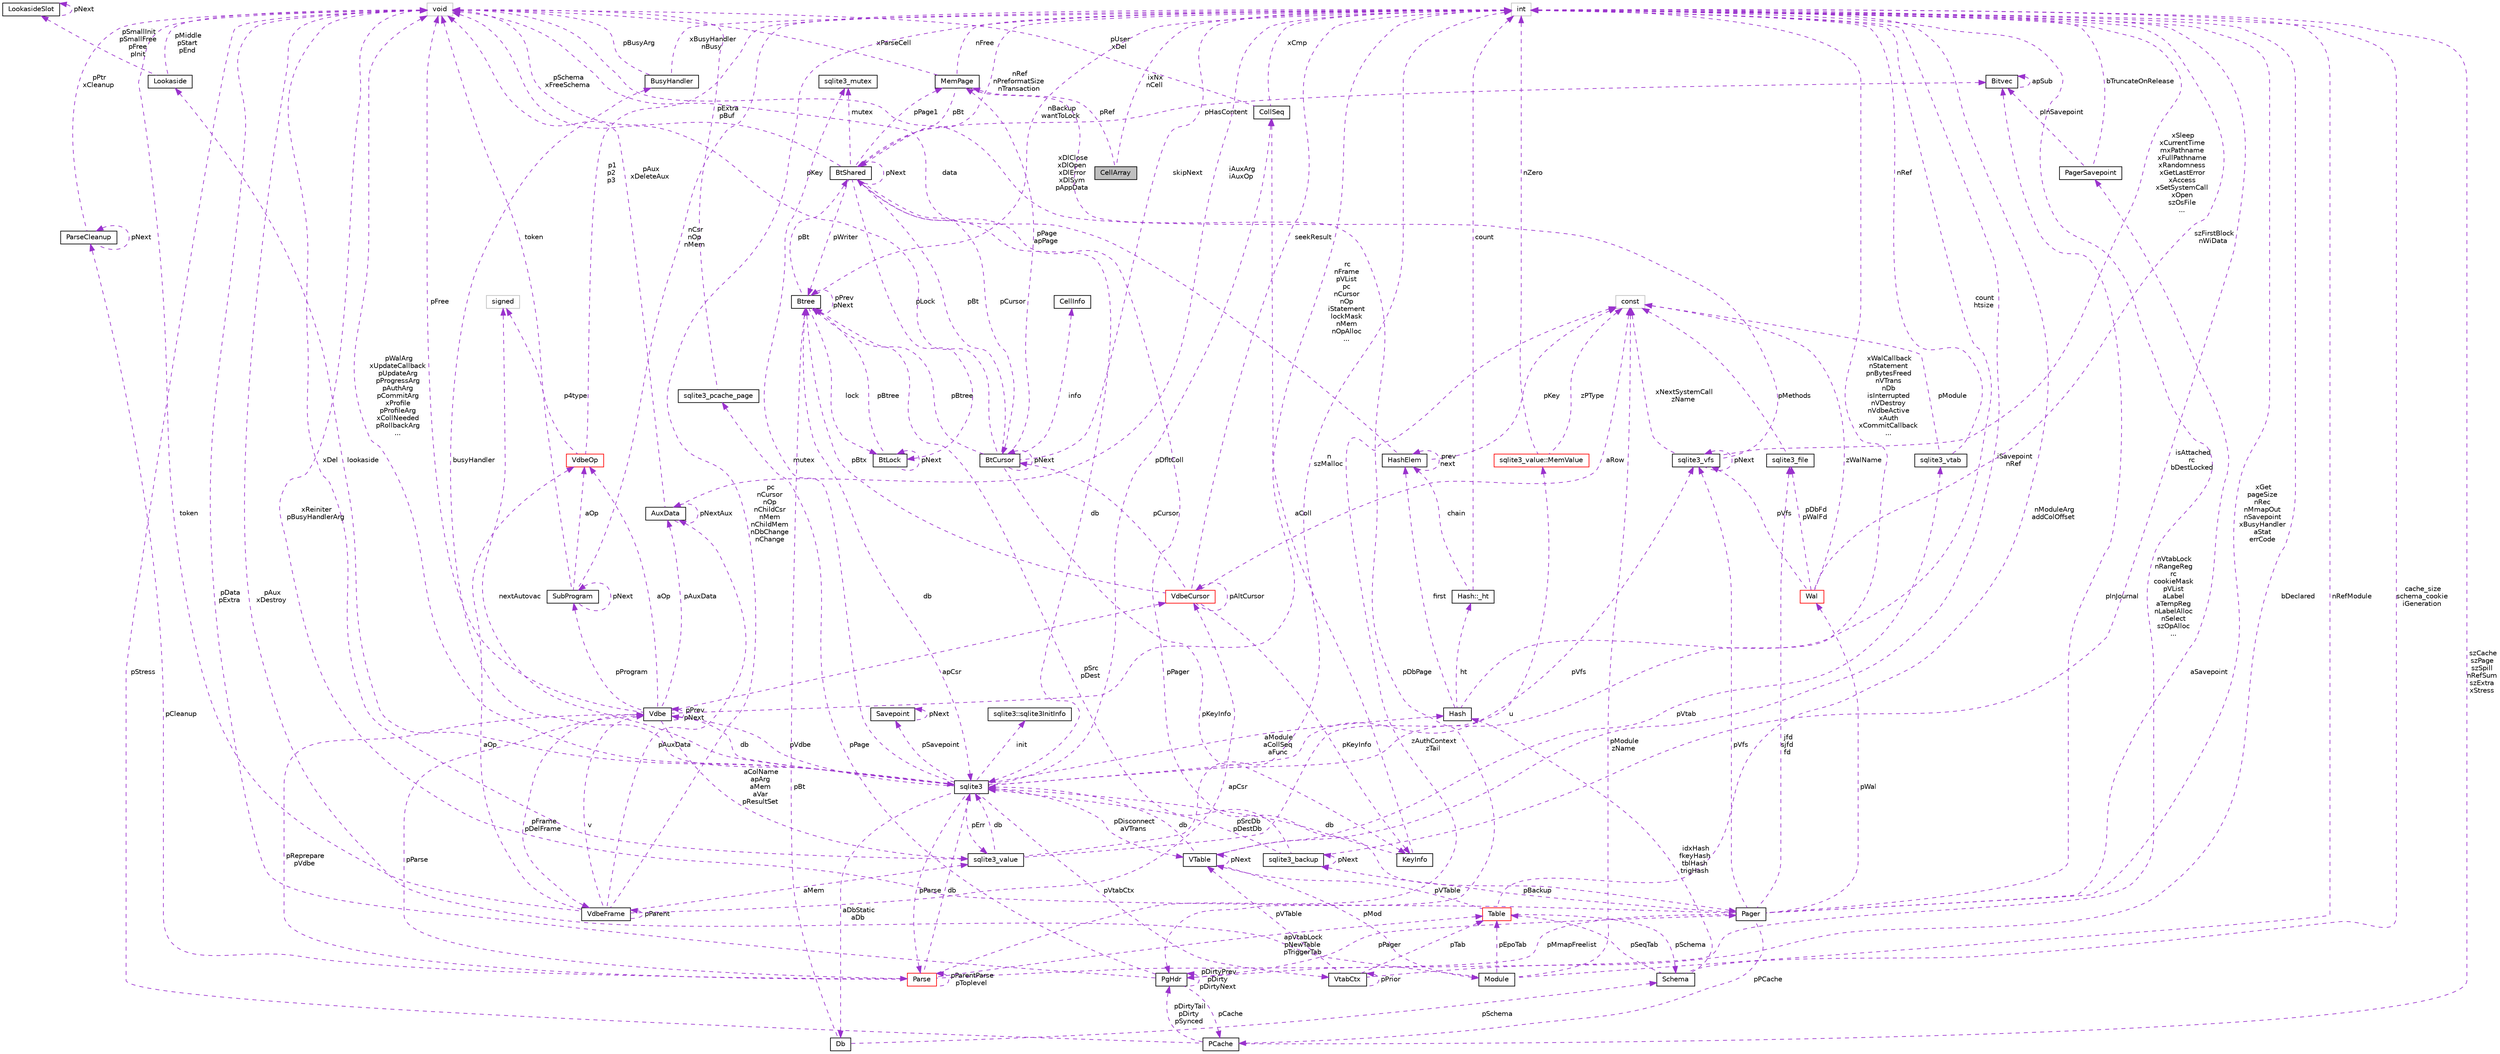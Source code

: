 digraph "CellArray"
{
 // LATEX_PDF_SIZE
  edge [fontname="Helvetica",fontsize="10",labelfontname="Helvetica",labelfontsize="10"];
  node [fontname="Helvetica",fontsize="10",shape=record];
  Node1 [label="CellArray",height=0.2,width=0.4,color="black", fillcolor="grey75", style="filled", fontcolor="black",tooltip=" "];
  Node2 -> Node1 [dir="back",color="darkorchid3",fontsize="10",style="dashed",label=" pRef" ,fontname="Helvetica"];
  Node2 [label="MemPage",height=0.2,width=0.4,color="black", fillcolor="white", style="filled",URL="$structMemPage.html",tooltip=" "];
  Node3 -> Node2 [dir="back",color="darkorchid3",fontsize="10",style="dashed",label=" pBt" ,fontname="Helvetica"];
  Node3 [label="BtShared",height=0.2,width=0.4,color="black", fillcolor="white", style="filled",URL="$structBtShared.html",tooltip=" "];
  Node4 -> Node3 [dir="back",color="darkorchid3",fontsize="10",style="dashed",label=" pCursor" ,fontname="Helvetica"];
  Node4 [label="BtCursor",height=0.2,width=0.4,color="black", fillcolor="white", style="filled",URL="$structBtCursor.html",tooltip=" "];
  Node4 -> Node4 [dir="back",color="darkorchid3",fontsize="10",style="dashed",label=" pNext" ,fontname="Helvetica"];
  Node5 -> Node4 [dir="back",color="darkorchid3",fontsize="10",style="dashed",label=" info" ,fontname="Helvetica"];
  Node5 [label="CellInfo",height=0.2,width=0.4,color="black", fillcolor="white", style="filled",URL="$structCellInfo.html",tooltip=" "];
  Node3 -> Node4 [dir="back",color="darkorchid3",fontsize="10",style="dashed",label=" pBt" ,fontname="Helvetica"];
  Node6 -> Node4 [dir="back",color="darkorchid3",fontsize="10",style="dashed",label=" pKey" ,fontname="Helvetica"];
  Node6 [label="void",height=0.2,width=0.4,color="grey75", fillcolor="white", style="filled",tooltip=" "];
  Node2 -> Node4 [dir="back",color="darkorchid3",fontsize="10",style="dashed",label=" pPage\napPage" ,fontname="Helvetica"];
  Node7 -> Node4 [dir="back",color="darkorchid3",fontsize="10",style="dashed",label=" skipNext" ,fontname="Helvetica"];
  Node7 [label="int",height=0.2,width=0.4,color="grey75", fillcolor="white", style="filled",tooltip=" "];
  Node8 -> Node4 [dir="back",color="darkorchid3",fontsize="10",style="dashed",label=" pKeyInfo" ,fontname="Helvetica"];
  Node8 [label="KeyInfo",height=0.2,width=0.4,color="black", fillcolor="white", style="filled",URL="$structKeyInfo.html",tooltip=" "];
  Node9 -> Node8 [dir="back",color="darkorchid3",fontsize="10",style="dashed",label=" db" ,fontname="Helvetica"];
  Node9 [label="sqlite3",height=0.2,width=0.4,color="black", fillcolor="white", style="filled",URL="$structsqlite3.html",tooltip=" "];
  Node10 -> Node9 [dir="back",color="darkorchid3",fontsize="10",style="dashed",label=" pVdbe" ,fontname="Helvetica"];
  Node10 [label="Vdbe",height=0.2,width=0.4,color="black", fillcolor="white", style="filled",URL="$structVdbe.html",tooltip=" "];
  Node10 -> Node10 [dir="back",color="darkorchid3",fontsize="10",style="dashed",label=" pPrev\npNext" ,fontname="Helvetica"];
  Node9 -> Node10 [dir="back",color="darkorchid3",fontsize="10",style="dashed",label=" db" ,fontname="Helvetica"];
  Node6 -> Node10 [dir="back",color="darkorchid3",fontsize="10",style="dashed",label=" pFree" ,fontname="Helvetica"];
  Node11 -> Node10 [dir="back",color="darkorchid3",fontsize="10",style="dashed",label=" aColName\napArg\naMem\naVar\npResultSet" ,fontname="Helvetica"];
  Node11 [label="sqlite3_value",height=0.2,width=0.4,color="black", fillcolor="white", style="filled",URL="$structsqlite3__value.html",tooltip=" "];
  Node9 -> Node11 [dir="back",color="darkorchid3",fontsize="10",style="dashed",label=" db" ,fontname="Helvetica"];
  Node6 -> Node11 [dir="back",color="darkorchid3",fontsize="10",style="dashed",label=" xDel" ,fontname="Helvetica"];
  Node12 -> Node11 [dir="back",color="darkorchid3",fontsize="10",style="dashed",label=" u" ,fontname="Helvetica"];
  Node12 [label="sqlite3_value::MemValue",height=0.2,width=0.4,color="red", fillcolor="white", style="filled",URL="$unionsqlite3__value_1_1MemValue.html",tooltip=" "];
  Node7 -> Node12 [dir="back",color="darkorchid3",fontsize="10",style="dashed",label=" nZero" ,fontname="Helvetica"];
  Node13 -> Node12 [dir="back",color="darkorchid3",fontsize="10",style="dashed",label=" zPType" ,fontname="Helvetica"];
  Node13 [label="const",height=0.2,width=0.4,color="grey75", fillcolor="white", style="filled",tooltip=" "];
  Node7 -> Node11 [dir="back",color="darkorchid3",fontsize="10",style="dashed",label=" n\nszMalloc" ,fontname="Helvetica"];
  Node16 -> Node10 [dir="back",color="darkorchid3",fontsize="10",style="dashed",label=" pFrame\npDelFrame" ,fontname="Helvetica"];
  Node16 [label="VdbeFrame",height=0.2,width=0.4,color="black", fillcolor="white", style="filled",URL="$structVdbeFrame.html",tooltip=" "];
  Node10 -> Node16 [dir="back",color="darkorchid3",fontsize="10",style="dashed",label=" v" ,fontname="Helvetica"];
  Node6 -> Node16 [dir="back",color="darkorchid3",fontsize="10",style="dashed",label=" token" ,fontname="Helvetica"];
  Node11 -> Node16 [dir="back",color="darkorchid3",fontsize="10",style="dashed",label=" aMem" ,fontname="Helvetica"];
  Node16 -> Node16 [dir="back",color="darkorchid3",fontsize="10",style="dashed",label=" pParent" ,fontname="Helvetica"];
  Node7 -> Node16 [dir="back",color="darkorchid3",fontsize="10",style="dashed",label=" pc\nnCursor\nnOp\nnChildCsr\nnMem\nnChildMem\nnDbChange\nnChange" ,fontname="Helvetica"];
  Node17 -> Node16 [dir="back",color="darkorchid3",fontsize="10",style="dashed",label=" pAuxData" ,fontname="Helvetica"];
  Node17 [label="AuxData",height=0.2,width=0.4,color="black", fillcolor="white", style="filled",URL="$structAuxData.html",tooltip=" "];
  Node6 -> Node17 [dir="back",color="darkorchid3",fontsize="10",style="dashed",label=" pAux\nxDeleteAux" ,fontname="Helvetica"];
  Node7 -> Node17 [dir="back",color="darkorchid3",fontsize="10",style="dashed",label=" iAuxArg\niAuxOp" ,fontname="Helvetica"];
  Node17 -> Node17 [dir="back",color="darkorchid3",fontsize="10",style="dashed",label=" pNextAux" ,fontname="Helvetica"];
  Node18 -> Node16 [dir="back",color="darkorchid3",fontsize="10",style="dashed",label=" apCsr" ,fontname="Helvetica"];
  Node18 [label="VdbeCursor",height=0.2,width=0.4,color="red", fillcolor="white", style="filled",URL="$structVdbeCursor.html",tooltip=" "];
  Node4 -> Node18 [dir="back",color="darkorchid3",fontsize="10",style="dashed",label=" pCursor" ,fontname="Helvetica"];
  Node7 -> Node18 [dir="back",color="darkorchid3",fontsize="10",style="dashed",label=" seekResult" ,fontname="Helvetica"];
  Node18 -> Node18 [dir="back",color="darkorchid3",fontsize="10",style="dashed",label=" pAltCursor" ,fontname="Helvetica"];
  Node8 -> Node18 [dir="back",color="darkorchid3",fontsize="10",style="dashed",label=" pKeyInfo" ,fontname="Helvetica"];
  Node32 -> Node18 [dir="back",color="darkorchid3",fontsize="10",style="dashed",label=" pBtx" ,fontname="Helvetica"];
  Node32 [label="Btree",height=0.2,width=0.4,color="black", fillcolor="white", style="filled",URL="$structBtree.html",tooltip=" "];
  Node3 -> Node32 [dir="back",color="darkorchid3",fontsize="10",style="dashed",label=" pBt" ,fontname="Helvetica"];
  Node9 -> Node32 [dir="back",color="darkorchid3",fontsize="10",style="dashed",label=" db" ,fontname="Helvetica"];
  Node33 -> Node32 [dir="back",color="darkorchid3",fontsize="10",style="dashed",label=" lock" ,fontname="Helvetica"];
  Node33 [label="BtLock",height=0.2,width=0.4,color="black", fillcolor="white", style="filled",URL="$structBtLock.html",tooltip=" "];
  Node33 -> Node33 [dir="back",color="darkorchid3",fontsize="10",style="dashed",label=" pNext" ,fontname="Helvetica"];
  Node32 -> Node33 [dir="back",color="darkorchid3",fontsize="10",style="dashed",label=" pBtree" ,fontname="Helvetica"];
  Node7 -> Node32 [dir="back",color="darkorchid3",fontsize="10",style="dashed",label=" nBackup\nwantToLock" ,fontname="Helvetica"];
  Node32 -> Node32 [dir="back",color="darkorchid3",fontsize="10",style="dashed",label=" pPrev\npNext" ,fontname="Helvetica"];
  Node13 -> Node18 [dir="back",color="darkorchid3",fontsize="10",style="dashed",label=" aRow" ,fontname="Helvetica"];
  Node34 -> Node16 [dir="back",color="darkorchid3",fontsize="10",style="dashed",label=" aOp" ,fontname="Helvetica"];
  Node34 [label="VdbeOp",height=0.2,width=0.4,color="red", fillcolor="white", style="filled",URL="$structVdbeOp.html",tooltip=" "];
  Node7 -> Node34 [dir="back",color="darkorchid3",fontsize="10",style="dashed",label=" p1\np2\np3" ,fontname="Helvetica"];
  Node68 -> Node34 [dir="back",color="darkorchid3",fontsize="10",style="dashed",label=" p4type" ,fontname="Helvetica"];
  Node68 [label="signed",height=0.2,width=0.4,color="grey75", fillcolor="white", style="filled",tooltip=" "];
  Node7 -> Node10 [dir="back",color="darkorchid3",fontsize="10",style="dashed",label=" rc\nnFrame\npVList\npc\nnCursor\nnOp\niStatement\nlockMask\nnMem\nnOpAlloc\n..." ,fontname="Helvetica"];
  Node17 -> Node10 [dir="back",color="darkorchid3",fontsize="10",style="dashed",label=" pAuxData" ,fontname="Helvetica"];
  Node66 -> Node10 [dir="back",color="darkorchid3",fontsize="10",style="dashed",label=" pProgram" ,fontname="Helvetica"];
  Node66 [label="SubProgram",height=0.2,width=0.4,color="black", fillcolor="white", style="filled",URL="$structSubProgram.html",tooltip=" "];
  Node6 -> Node66 [dir="back",color="darkorchid3",fontsize="10",style="dashed",label=" token" ,fontname="Helvetica"];
  Node7 -> Node66 [dir="back",color="darkorchid3",fontsize="10",style="dashed",label=" nCsr\nnOp\nnMem" ,fontname="Helvetica"];
  Node66 -> Node66 [dir="back",color="darkorchid3",fontsize="10",style="dashed",label=" pNext" ,fontname="Helvetica"];
  Node34 -> Node66 [dir="back",color="darkorchid3",fontsize="10",style="dashed",label=" aOp" ,fontname="Helvetica"];
  Node18 -> Node10 [dir="back",color="darkorchid3",fontsize="10",style="dashed",label=" apCsr" ,fontname="Helvetica"];
  Node69 -> Node10 [dir="back",color="darkorchid3",fontsize="10",style="dashed",label=" pParse" ,fontname="Helvetica"];
  Node69 [label="Parse",height=0.2,width=0.4,color="red", fillcolor="white", style="filled",URL="$structParse.html",tooltip=" "];
  Node10 -> Node69 [dir="back",color="darkorchid3",fontsize="10",style="dashed",label=" pReprepare\npVdbe" ,fontname="Helvetica"];
  Node9 -> Node69 [dir="back",color="darkorchid3",fontsize="10",style="dashed",label=" db" ,fontname="Helvetica"];
  Node70 -> Node69 [dir="back",color="darkorchid3",fontsize="10",style="dashed",label=" pCleanup" ,fontname="Helvetica"];
  Node70 [label="ParseCleanup",height=0.2,width=0.4,color="black", fillcolor="white", style="filled",URL="$structParseCleanup.html",tooltip=" "];
  Node70 -> Node70 [dir="back",color="darkorchid3",fontsize="10",style="dashed",label=" pNext" ,fontname="Helvetica"];
  Node6 -> Node70 [dir="back",color="darkorchid3",fontsize="10",style="dashed",label=" pPtr\nxCleanup" ,fontname="Helvetica"];
  Node7 -> Node69 [dir="back",color="darkorchid3",fontsize="10",style="dashed",label=" nVtabLock\nnRangeReg\nrc\ncookieMask\npVList\naLabel\naTempReg\nnLabelAlloc\nnSelect\nszOpAlloc\n..." ,fontname="Helvetica"];
  Node39 -> Node69 [dir="back",color="darkorchid3",fontsize="10",style="dashed",label=" apVtabLock\npNewTable\npTriggerTab" ,fontname="Helvetica"];
  Node39 [label="Table",height=0.2,width=0.4,color="red", fillcolor="white", style="filled",URL="$structTable.html",tooltip=" "];
  Node40 -> Node39 [dir="back",color="darkorchid3",fontsize="10",style="dashed",label=" pSchema" ,fontname="Helvetica"];
  Node40 [label="Schema",height=0.2,width=0.4,color="black", fillcolor="white", style="filled",URL="$structSchema.html",tooltip=" "];
  Node7 -> Node40 [dir="back",color="darkorchid3",fontsize="10",style="dashed",label=" cache_size\nschema_cookie\niGeneration" ,fontname="Helvetica"];
  Node39 -> Node40 [dir="back",color="darkorchid3",fontsize="10",style="dashed",label=" pSeqTab" ,fontname="Helvetica"];
  Node41 -> Node40 [dir="back",color="darkorchid3",fontsize="10",style="dashed",label=" idxHash\nfkeyHash\ntblHash\ntrigHash" ,fontname="Helvetica"];
  Node41 [label="Hash",height=0.2,width=0.4,color="black", fillcolor="white", style="filled",URL="$structHash.html",tooltip=" "];
  Node42 -> Node41 [dir="back",color="darkorchid3",fontsize="10",style="dashed",label=" ht" ,fontname="Helvetica"];
  Node42 [label="Hash::_ht",height=0.2,width=0.4,color="black", fillcolor="white", style="filled",URL="$structHash_1_1__ht.html",tooltip=" "];
  Node7 -> Node42 [dir="back",color="darkorchid3",fontsize="10",style="dashed",label=" count" ,fontname="Helvetica"];
  Node43 -> Node42 [dir="back",color="darkorchid3",fontsize="10",style="dashed",label=" chain" ,fontname="Helvetica"];
  Node43 [label="HashElem",height=0.2,width=0.4,color="black", fillcolor="white", style="filled",URL="$structHashElem.html",tooltip=" "];
  Node6 -> Node43 [dir="back",color="darkorchid3",fontsize="10",style="dashed",label=" data" ,fontname="Helvetica"];
  Node43 -> Node43 [dir="back",color="darkorchid3",fontsize="10",style="dashed",label=" prev\nnext" ,fontname="Helvetica"];
  Node13 -> Node43 [dir="back",color="darkorchid3",fontsize="10",style="dashed",label=" pKey" ,fontname="Helvetica"];
  Node7 -> Node41 [dir="back",color="darkorchid3",fontsize="10",style="dashed",label=" count\nhtsize" ,fontname="Helvetica"];
  Node43 -> Node41 [dir="back",color="darkorchid3",fontsize="10",style="dashed",label=" first" ,fontname="Helvetica"];
  Node37 -> Node39 [dir="back",color="darkorchid3",fontsize="10",style="dashed",label=" pVTable" ,fontname="Helvetica"];
  Node37 [label="VTable",height=0.2,width=0.4,color="black", fillcolor="white", style="filled",URL="$structVTable.html",tooltip=" "];
  Node9 -> Node37 [dir="back",color="darkorchid3",fontsize="10",style="dashed",label=" db" ,fontname="Helvetica"];
  Node37 -> Node37 [dir="back",color="darkorchid3",fontsize="10",style="dashed",label=" pNext" ,fontname="Helvetica"];
  Node7 -> Node37 [dir="back",color="darkorchid3",fontsize="10",style="dashed",label=" iSavepoint\nnRef" ,fontname="Helvetica"];
  Node38 -> Node37 [dir="back",color="darkorchid3",fontsize="10",style="dashed",label=" pMod" ,fontname="Helvetica"];
  Node38 [label="Module",height=0.2,width=0.4,color="black", fillcolor="white", style="filled",URL="$structModule.html",tooltip=" "];
  Node6 -> Node38 [dir="back",color="darkorchid3",fontsize="10",style="dashed",label=" pAux\nxDestroy" ,fontname="Helvetica"];
  Node7 -> Node38 [dir="back",color="darkorchid3",fontsize="10",style="dashed",label=" nRefModule" ,fontname="Helvetica"];
  Node39 -> Node38 [dir="back",color="darkorchid3",fontsize="10",style="dashed",label=" pEpoTab" ,fontname="Helvetica"];
  Node13 -> Node38 [dir="back",color="darkorchid3",fontsize="10",style="dashed",label=" pModule\nzName" ,fontname="Helvetica"];
  Node20 -> Node37 [dir="back",color="darkorchid3",fontsize="10",style="dashed",label=" pVtab" ,fontname="Helvetica"];
  Node20 [label="sqlite3_vtab",height=0.2,width=0.4,color="black", fillcolor="white", style="filled",URL="$structsqlite3__vtab.html",tooltip=" "];
  Node7 -> Node20 [dir="back",color="darkorchid3",fontsize="10",style="dashed",label=" nRef" ,fontname="Helvetica"];
  Node13 -> Node20 [dir="back",color="darkorchid3",fontsize="10",style="dashed",label=" pModule" ,fontname="Helvetica"];
  Node7 -> Node39 [dir="back",color="darkorchid3",fontsize="10",style="dashed",label=" nModuleArg\naddColOffset" ,fontname="Helvetica"];
  Node13 -> Node69 [dir="back",color="darkorchid3",fontsize="10",style="dashed",label=" zAuthContext\nzTail" ,fontname="Helvetica"];
  Node69 -> Node69 [dir="back",color="darkorchid3",fontsize="10",style="dashed",label=" pParentParse\npToplevel" ,fontname="Helvetica"];
  Node34 -> Node10 [dir="back",color="darkorchid3",fontsize="10",style="dashed",label=" aOp" ,fontname="Helvetica"];
  Node90 -> Node9 [dir="back",color="darkorchid3",fontsize="10",style="dashed",label=" pSavepoint" ,fontname="Helvetica"];
  Node90 [label="Savepoint",height=0.2,width=0.4,color="black", fillcolor="white", style="filled",URL="$structSavepoint.html",tooltip=" "];
  Node90 -> Node90 [dir="back",color="darkorchid3",fontsize="10",style="dashed",label=" pNext" ,fontname="Helvetica"];
  Node6 -> Node9 [dir="back",color="darkorchid3",fontsize="10",style="dashed",label=" pWalArg\nxUpdateCallback\npUpdateArg\npProgressArg\npAuthArg\npCommitArg\nxProfile\npProfileArg\nxCollNeeded\npRollbackArg\n..." ,fontname="Helvetica"];
  Node91 -> Node9 [dir="back",color="darkorchid3",fontsize="10",style="dashed",label=" lookaside" ,fontname="Helvetica"];
  Node91 [label="Lookaside",height=0.2,width=0.4,color="black", fillcolor="white", style="filled",URL="$structLookaside.html",tooltip=" "];
  Node6 -> Node91 [dir="back",color="darkorchid3",fontsize="10",style="dashed",label=" pMiddle\npStart\npEnd" ,fontname="Helvetica"];
  Node92 -> Node91 [dir="back",color="darkorchid3",fontsize="10",style="dashed",label=" pSmallInit\npSmallFree\npFree\npInit" ,fontname="Helvetica"];
  Node92 [label="LookasideSlot",height=0.2,width=0.4,color="black", fillcolor="white", style="filled",URL="$structLookasideSlot.html",tooltip=" "];
  Node92 -> Node92 [dir="back",color="darkorchid3",fontsize="10",style="dashed",label=" pNext" ,fontname="Helvetica"];
  Node11 -> Node9 [dir="back",color="darkorchid3",fontsize="10",style="dashed",label=" pErr" ,fontname="Helvetica"];
  Node93 -> Node9 [dir="back",color="darkorchid3",fontsize="10",style="dashed",label=" mutex" ,fontname="Helvetica"];
  Node93 [label="sqlite3_mutex",height=0.2,width=0.4,color="black", fillcolor="white", style="filled",URL="$structsqlite3__mutex.html",tooltip=" "];
  Node94 -> Node9 [dir="back",color="darkorchid3",fontsize="10",style="dashed",label=" pVfs" ,fontname="Helvetica"];
  Node94 [label="sqlite3_vfs",height=0.2,width=0.4,color="black", fillcolor="white", style="filled",URL="$structsqlite3__vfs.html",tooltip=" "];
  Node6 -> Node94 [dir="back",color="darkorchid3",fontsize="10",style="dashed",label=" xDlClose\nxDlOpen\nxDlError\nxDlSym\npAppData" ,fontname="Helvetica"];
  Node94 -> Node94 [dir="back",color="darkorchid3",fontsize="10",style="dashed",label=" pNext" ,fontname="Helvetica"];
  Node7 -> Node94 [dir="back",color="darkorchid3",fontsize="10",style="dashed",label=" xSleep\nxCurrentTime\nmxPathname\nxFullPathname\nxRandomness\nxGetLastError\nxAccess\nxSetSystemCall\nxOpen\nszOsFile\n..." ,fontname="Helvetica"];
  Node13 -> Node94 [dir="back",color="darkorchid3",fontsize="10",style="dashed",label=" xNextSystemCall\nzName" ,fontname="Helvetica"];
  Node95 -> Node9 [dir="back",color="darkorchid3",fontsize="10",style="dashed",label=" init" ,fontname="Helvetica"];
  Node95 [label="sqlite3::sqlite3InitInfo",height=0.2,width=0.4,color="black", fillcolor="white", style="filled",URL="$structsqlite3_1_1sqlite3InitInfo.html",tooltip=" "];
  Node96 -> Node9 [dir="back",color="darkorchid3",fontsize="10",style="dashed",label=" busyHandler" ,fontname="Helvetica"];
  Node96 [label="BusyHandler",height=0.2,width=0.4,color="black", fillcolor="white", style="filled",URL="$structBusyHandler.html",tooltip=" "];
  Node6 -> Node96 [dir="back",color="darkorchid3",fontsize="10",style="dashed",label=" pBusyArg" ,fontname="Helvetica"];
  Node7 -> Node96 [dir="back",color="darkorchid3",fontsize="10",style="dashed",label=" xBusyHandler\nnBusy" ,fontname="Helvetica"];
  Node97 -> Node9 [dir="back",color="darkorchid3",fontsize="10",style="dashed",label=" pVtabCtx" ,fontname="Helvetica"];
  Node97 [label="VtabCtx",height=0.2,width=0.4,color="black", fillcolor="white", style="filled",URL="$structVtabCtx.html",tooltip=" "];
  Node97 -> Node97 [dir="back",color="darkorchid3",fontsize="10",style="dashed",label=" pPrior" ,fontname="Helvetica"];
  Node7 -> Node97 [dir="back",color="darkorchid3",fontsize="10",style="dashed",label=" bDeclared" ,fontname="Helvetica"];
  Node37 -> Node97 [dir="back",color="darkorchid3",fontsize="10",style="dashed",label=" pVTable" ,fontname="Helvetica"];
  Node39 -> Node97 [dir="back",color="darkorchid3",fontsize="10",style="dashed",label=" pTab" ,fontname="Helvetica"];
  Node36 -> Node9 [dir="back",color="darkorchid3",fontsize="10",style="dashed",label=" pDfltColl" ,fontname="Helvetica"];
  Node36 [label="CollSeq",height=0.2,width=0.4,color="black", fillcolor="white", style="filled",URL="$structCollSeq.html",tooltip=" "];
  Node6 -> Node36 [dir="back",color="darkorchid3",fontsize="10",style="dashed",label=" pUser\nxDel" ,fontname="Helvetica"];
  Node7 -> Node36 [dir="back",color="darkorchid3",fontsize="10",style="dashed",label=" xCmp" ,fontname="Helvetica"];
  Node37 -> Node9 [dir="back",color="darkorchid3",fontsize="10",style="dashed",label=" pDisconnect\naVTrans" ,fontname="Helvetica"];
  Node7 -> Node9 [dir="back",color="darkorchid3",fontsize="10",style="dashed",label=" xWalCallback\nnStatement\npnBytesFreed\nnVTrans\nnDb\nisInterrupted\nnVDestroy\nnVdbeActive\nxAuth\nxCommitCallback\n..." ,fontname="Helvetica"];
  Node68 -> Node9 [dir="back",color="darkorchid3",fontsize="10",style="dashed",label=" nextAutovac" ,fontname="Helvetica"];
  Node98 -> Node9 [dir="back",color="darkorchid3",fontsize="10",style="dashed",label=" aDbStatic\naDb" ,fontname="Helvetica"];
  Node98 [label="Db",height=0.2,width=0.4,color="black", fillcolor="white", style="filled",URL="$structDb.html",tooltip=" "];
  Node40 -> Node98 [dir="back",color="darkorchid3",fontsize="10",style="dashed",label=" pSchema" ,fontname="Helvetica"];
  Node32 -> Node98 [dir="back",color="darkorchid3",fontsize="10",style="dashed",label=" pBt" ,fontname="Helvetica"];
  Node41 -> Node9 [dir="back",color="darkorchid3",fontsize="10",style="dashed",label=" aModule\naCollSeq\naFunc" ,fontname="Helvetica"];
  Node69 -> Node9 [dir="back",color="darkorchid3",fontsize="10",style="dashed",label=" pParse" ,fontname="Helvetica"];
  Node36 -> Node8 [dir="back",color="darkorchid3",fontsize="10",style="dashed",label=" aColl" ,fontname="Helvetica"];
  Node32 -> Node4 [dir="back",color="darkorchid3",fontsize="10",style="dashed",label=" pBtree" ,fontname="Helvetica"];
  Node3 -> Node3 [dir="back",color="darkorchid3",fontsize="10",style="dashed",label=" pNext" ,fontname="Helvetica"];
  Node9 -> Node3 [dir="back",color="darkorchid3",fontsize="10",style="dashed",label=" db" ,fontname="Helvetica"];
  Node99 -> Node3 [dir="back",color="darkorchid3",fontsize="10",style="dashed",label=" pHasContent" ,fontname="Helvetica"];
  Node99 [label="Bitvec",height=0.2,width=0.4,color="black", fillcolor="white", style="filled",URL="$structBitvec.html",tooltip=" "];
  Node99 -> Node99 [dir="back",color="darkorchid3",fontsize="10",style="dashed",label=" apSub" ,fontname="Helvetica"];
  Node6 -> Node3 [dir="back",color="darkorchid3",fontsize="10",style="dashed",label=" pSchema\nxFreeSchema" ,fontname="Helvetica"];
  Node93 -> Node3 [dir="back",color="darkorchid3",fontsize="10",style="dashed",label=" mutex" ,fontname="Helvetica"];
  Node33 -> Node3 [dir="back",color="darkorchid3",fontsize="10",style="dashed",label=" pLock" ,fontname="Helvetica"];
  Node2 -> Node3 [dir="back",color="darkorchid3",fontsize="10",style="dashed",label=" pPage1" ,fontname="Helvetica"];
  Node7 -> Node3 [dir="back",color="darkorchid3",fontsize="10",style="dashed",label=" nRef\nnPreformatSize\nnTransaction" ,fontname="Helvetica"];
  Node32 -> Node3 [dir="back",color="darkorchid3",fontsize="10",style="dashed",label=" pWriter" ,fontname="Helvetica"];
  Node100 -> Node3 [dir="back",color="darkorchid3",fontsize="10",style="dashed",label=" pPager" ,fontname="Helvetica"];
  Node100 [label="Pager",height=0.2,width=0.4,color="black", fillcolor="white", style="filled",URL="$structPager.html",tooltip=" "];
  Node101 -> Node100 [dir="back",color="darkorchid3",fontsize="10",style="dashed",label=" pPCache" ,fontname="Helvetica"];
  Node101 [label="PCache",height=0.2,width=0.4,color="black", fillcolor="white", style="filled",URL="$structPCache.html",tooltip=" "];
  Node6 -> Node101 [dir="back",color="darkorchid3",fontsize="10",style="dashed",label=" pStress" ,fontname="Helvetica"];
  Node7 -> Node101 [dir="back",color="darkorchid3",fontsize="10",style="dashed",label=" szCache\nszPage\nszSpill\nnRefSum\nszExtra\nxStress" ,fontname="Helvetica"];
  Node102 -> Node101 [dir="back",color="darkorchid3",fontsize="10",style="dashed",label=" pDirtyTail\npDirty\npSynced" ,fontname="Helvetica"];
  Node102 [label="PgHdr",height=0.2,width=0.4,color="black", fillcolor="white", style="filled",URL="$structPgHdr.html",tooltip=" "];
  Node103 -> Node102 [dir="back",color="darkorchid3",fontsize="10",style="dashed",label=" pPage" ,fontname="Helvetica"];
  Node103 [label="sqlite3_pcache_page",height=0.2,width=0.4,color="black", fillcolor="white", style="filled",URL="$structsqlite3__pcache__page.html",tooltip=" "];
  Node6 -> Node103 [dir="back",color="darkorchid3",fontsize="10",style="dashed",label=" pExtra\npBuf" ,fontname="Helvetica"];
  Node101 -> Node102 [dir="back",color="darkorchid3",fontsize="10",style="dashed",label=" pCache" ,fontname="Helvetica"];
  Node6 -> Node102 [dir="back",color="darkorchid3",fontsize="10",style="dashed",label=" pData\npExtra" ,fontname="Helvetica"];
  Node102 -> Node102 [dir="back",color="darkorchid3",fontsize="10",style="dashed",label=" pDirtyPrev\npDirty\npDirtyNext" ,fontname="Helvetica"];
  Node100 -> Node102 [dir="back",color="darkorchid3",fontsize="10",style="dashed",label=" pPager" ,fontname="Helvetica"];
  Node104 -> Node100 [dir="back",color="darkorchid3",fontsize="10",style="dashed",label=" pBackup" ,fontname="Helvetica"];
  Node104 [label="sqlite3_backup",height=0.2,width=0.4,color="black", fillcolor="white", style="filled",URL="$structsqlite3__backup.html",tooltip=" "];
  Node104 -> Node104 [dir="back",color="darkorchid3",fontsize="10",style="dashed",label=" pNext" ,fontname="Helvetica"];
  Node9 -> Node104 [dir="back",color="darkorchid3",fontsize="10",style="dashed",label=" pSrcDb\npDestDb" ,fontname="Helvetica"];
  Node7 -> Node104 [dir="back",color="darkorchid3",fontsize="10",style="dashed",label=" isAttached\nrc\nbDestLocked" ,fontname="Helvetica"];
  Node32 -> Node104 [dir="back",color="darkorchid3",fontsize="10",style="dashed",label=" pSrc\npDest" ,fontname="Helvetica"];
  Node6 -> Node100 [dir="back",color="darkorchid3",fontsize="10",style="dashed",label=" xReiniter\npBusyHandlerArg" ,fontname="Helvetica"];
  Node99 -> Node100 [dir="back",color="darkorchid3",fontsize="10",style="dashed",label=" pInJournal" ,fontname="Helvetica"];
  Node26 -> Node100 [dir="back",color="darkorchid3",fontsize="10",style="dashed",label=" jfd\nsjfd\nfd" ,fontname="Helvetica"];
  Node26 [label="sqlite3_file",height=0.2,width=0.4,color="black", fillcolor="white", style="filled",URL="$structsqlite3__file.html",tooltip=" "];
  Node13 -> Node26 [dir="back",color="darkorchid3",fontsize="10",style="dashed",label=" pMethods" ,fontname="Helvetica"];
  Node94 -> Node100 [dir="back",color="darkorchid3",fontsize="10",style="dashed",label=" pVfs" ,fontname="Helvetica"];
  Node7 -> Node100 [dir="back",color="darkorchid3",fontsize="10",style="dashed",label=" xGet\npageSize\nnRec\nnMmapOut\nnSavepoint\nxBusyHandler\naStat\nerrCode" ,fontname="Helvetica"];
  Node102 -> Node100 [dir="back",color="darkorchid3",fontsize="10",style="dashed",label=" pMmapFreelist" ,fontname="Helvetica"];
  Node105 -> Node100 [dir="back",color="darkorchid3",fontsize="10",style="dashed",label=" pWal" ,fontname="Helvetica"];
  Node105 [label="Wal",height=0.2,width=0.4,color="red", fillcolor="white", style="filled",URL="$structWal.html",tooltip=" "];
  Node26 -> Node105 [dir="back",color="darkorchid3",fontsize="10",style="dashed",label=" pDbFd\npWalFd" ,fontname="Helvetica"];
  Node94 -> Node105 [dir="back",color="darkorchid3",fontsize="10",style="dashed",label=" pVfs" ,fontname="Helvetica"];
  Node7 -> Node105 [dir="back",color="darkorchid3",fontsize="10",style="dashed",label=" szFirstBlock\nnWiData" ,fontname="Helvetica"];
  Node13 -> Node105 [dir="back",color="darkorchid3",fontsize="10",style="dashed",label=" zWalName" ,fontname="Helvetica"];
  Node107 -> Node100 [dir="back",color="darkorchid3",fontsize="10",style="dashed",label=" aSavepoint" ,fontname="Helvetica"];
  Node107 [label="PagerSavepoint",height=0.2,width=0.4,color="black", fillcolor="white", style="filled",URL="$structPagerSavepoint.html",tooltip=" "];
  Node99 -> Node107 [dir="back",color="darkorchid3",fontsize="10",style="dashed",label=" pInSavepoint" ,fontname="Helvetica"];
  Node7 -> Node107 [dir="back",color="darkorchid3",fontsize="10",style="dashed",label=" bTruncateOnRelease" ,fontname="Helvetica"];
  Node6 -> Node2 [dir="back",color="darkorchid3",fontsize="10",style="dashed",label=" xParseCell" ,fontname="Helvetica"];
  Node7 -> Node2 [dir="back",color="darkorchid3",fontsize="10",style="dashed",label=" nFree" ,fontname="Helvetica"];
  Node102 -> Node2 [dir="back",color="darkorchid3",fontsize="10",style="dashed",label=" pDbPage" ,fontname="Helvetica"];
  Node7 -> Node1 [dir="back",color="darkorchid3",fontsize="10",style="dashed",label=" ixNx\nnCell" ,fontname="Helvetica"];
}
